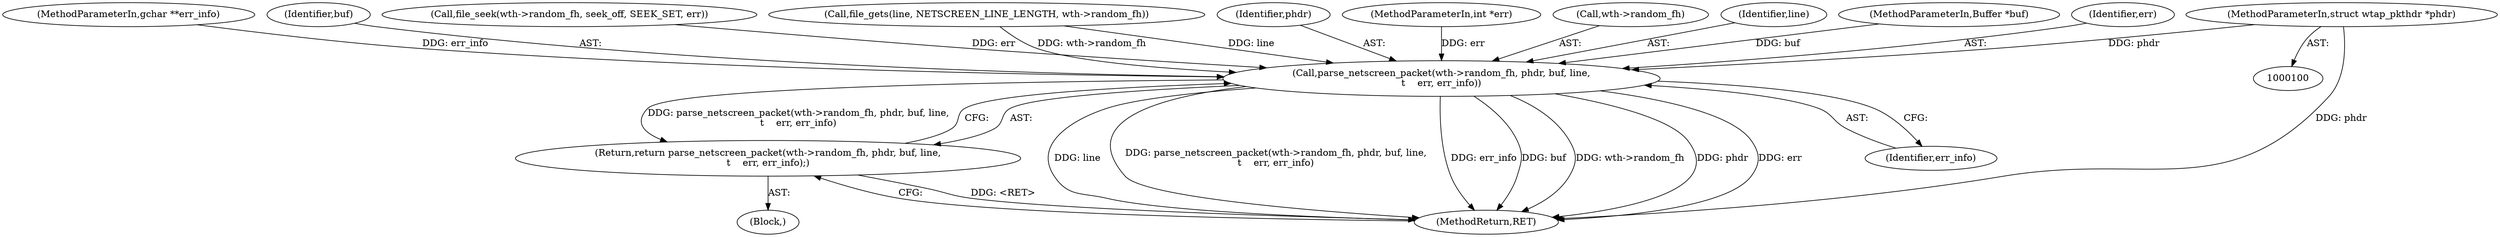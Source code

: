 digraph "0_wireshark_6a140eca7b78b230f1f90a739a32257476513c78_0@pointer" {
"1000103" [label="(MethodParameterIn,struct wtap_pkthdr *phdr)"];
"1000154" [label="(Call,parse_netscreen_packet(wth->random_fh, phdr, buf, line,\n\t    err, err_info))"];
"1000153" [label="(Return,return parse_netscreen_packet(wth->random_fh, phdr, buf, line,\n\t    err, err_info);)"];
"1000163" [label="(MethodReturn,RET)"];
"1000106" [label="(MethodParameterIn,gchar **err_info)"];
"1000159" [label="(Identifier,buf)"];
"1000162" [label="(Identifier,err_info)"];
"1000111" [label="(Call,file_seek(wth->random_fh, seek_off, SEEK_SET, err))"];
"1000125" [label="(Call,file_gets(line, NETSCREEN_LINE_LENGTH, wth->random_fh))"];
"1000158" [label="(Identifier,phdr)"];
"1000105" [label="(MethodParameterIn,int *err)"];
"1000153" [label="(Return,return parse_netscreen_packet(wth->random_fh, phdr, buf, line,\n\t    err, err_info);)"];
"1000103" [label="(MethodParameterIn,struct wtap_pkthdr *phdr)"];
"1000155" [label="(Call,wth->random_fh)"];
"1000160" [label="(Identifier,line)"];
"1000107" [label="(Block,)"];
"1000104" [label="(MethodParameterIn,Buffer *buf)"];
"1000154" [label="(Call,parse_netscreen_packet(wth->random_fh, phdr, buf, line,\n\t    err, err_info))"];
"1000161" [label="(Identifier,err)"];
"1000103" -> "1000100"  [label="AST: "];
"1000103" -> "1000163"  [label="DDG: phdr"];
"1000103" -> "1000154"  [label="DDG: phdr"];
"1000154" -> "1000153"  [label="AST: "];
"1000154" -> "1000162"  [label="CFG: "];
"1000155" -> "1000154"  [label="AST: "];
"1000158" -> "1000154"  [label="AST: "];
"1000159" -> "1000154"  [label="AST: "];
"1000160" -> "1000154"  [label="AST: "];
"1000161" -> "1000154"  [label="AST: "];
"1000162" -> "1000154"  [label="AST: "];
"1000153" -> "1000154"  [label="CFG: "];
"1000154" -> "1000163"  [label="DDG: line"];
"1000154" -> "1000163"  [label="DDG: parse_netscreen_packet(wth->random_fh, phdr, buf, line,\n\t    err, err_info)"];
"1000154" -> "1000163"  [label="DDG: err_info"];
"1000154" -> "1000163"  [label="DDG: buf"];
"1000154" -> "1000163"  [label="DDG: wth->random_fh"];
"1000154" -> "1000163"  [label="DDG: phdr"];
"1000154" -> "1000163"  [label="DDG: err"];
"1000154" -> "1000153"  [label="DDG: parse_netscreen_packet(wth->random_fh, phdr, buf, line,\n\t    err, err_info)"];
"1000125" -> "1000154"  [label="DDG: wth->random_fh"];
"1000125" -> "1000154"  [label="DDG: line"];
"1000104" -> "1000154"  [label="DDG: buf"];
"1000111" -> "1000154"  [label="DDG: err"];
"1000105" -> "1000154"  [label="DDG: err"];
"1000106" -> "1000154"  [label="DDG: err_info"];
"1000153" -> "1000107"  [label="AST: "];
"1000163" -> "1000153"  [label="CFG: "];
"1000153" -> "1000163"  [label="DDG: <RET>"];
}
